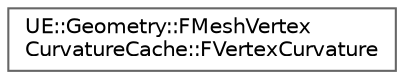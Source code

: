 digraph "Graphical Class Hierarchy"
{
 // INTERACTIVE_SVG=YES
 // LATEX_PDF_SIZE
  bgcolor="transparent";
  edge [fontname=Helvetica,fontsize=10,labelfontname=Helvetica,labelfontsize=10];
  node [fontname=Helvetica,fontsize=10,shape=box,height=0.2,width=0.4];
  rankdir="LR";
  Node0 [id="Node000000",label="UE::Geometry::FMeshVertex\lCurvatureCache::FVertexCurvature",height=0.2,width=0.4,color="grey40", fillcolor="white", style="filled",URL="$d3/db3/structUE_1_1Geometry_1_1FMeshVertexCurvatureCache_1_1FVertexCurvature.html",tooltip=" "];
}
